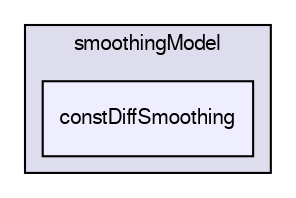 digraph "/home/cgoniva/CFDEM/CFDEM-x.x-2.1.x/CFDEMcoupling-PUBLIC/src/lagrangian/cfdemParticle/subModels/smoothingModel/constDiffSmoothing" {
  compound=true
  node [ fontsize="10", fontname="FreeSans"];
  edge [ labelfontsize="10", labelfontname="FreeSans"];
  subgraph clusterdir_634cae5d534217a0b66ec080384aff37 {
    graph [ bgcolor="#ddddee", pencolor="black", label="smoothingModel" fontname="FreeSans", fontsize="10", URL="dir_634cae5d534217a0b66ec080384aff37.html"]
  dir_dda6e3d3e40256656e3f3eb135deba25 [shape=box, label="constDiffSmoothing", style="filled", fillcolor="#eeeeff", pencolor="black", URL="dir_dda6e3d3e40256656e3f3eb135deba25.html"];
  }
}
